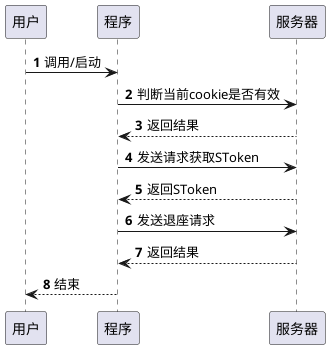 @startuml
'https://plantuml.com/sequence-diagram

autonumber

用户->程序:调用/启动
程序->服务器:判断当前cookie是否有效
程序<--服务器:返回结果
程序->服务器:发送请求获取SToken
程序<--服务器:返回SToken
程序->服务器:发送退座请求
程序<--服务器:返回结果
用户<--程序:结束
@enduml